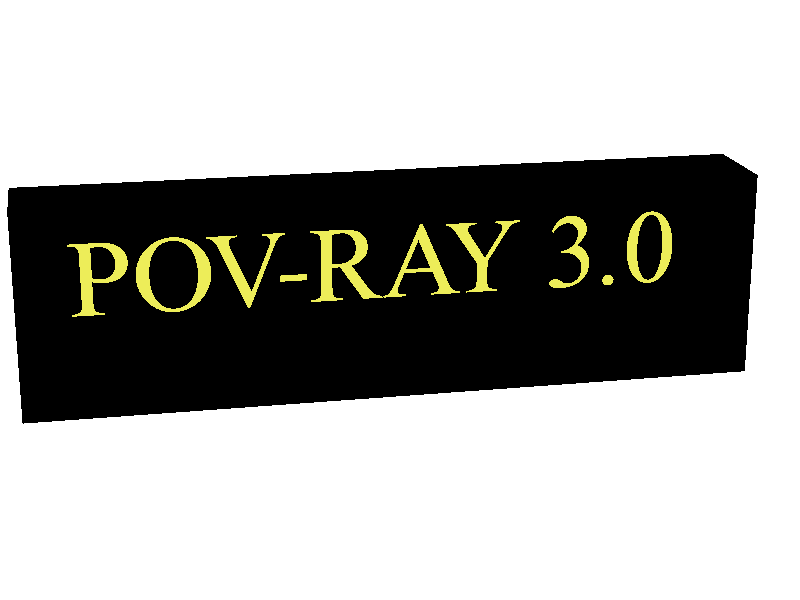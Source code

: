 //
// POV-Ray(tm) 3.0 tutorial example scene.
// Copyright 1996 by the POV-Ray Team
//
 
#include "colors.inc"
#include "stones.inc"

background { color rgb 1 }

camera {
  location <-3, 5, -15>
  look_at 0
  angle 26
}

light_source { <500,500,-1000> White }

difference {
  box { <-3.5, -1, 0.1>, <3.5, 1, 1>
    texture { T_Stone10 }
  }
  text { ttf "timrom.ttf" "POV-RAY 3.0" 0.15, 0
    pigment { BrightGold }
    finish { reflection .25 specular 1 }
    translate -3*x
  }
}

